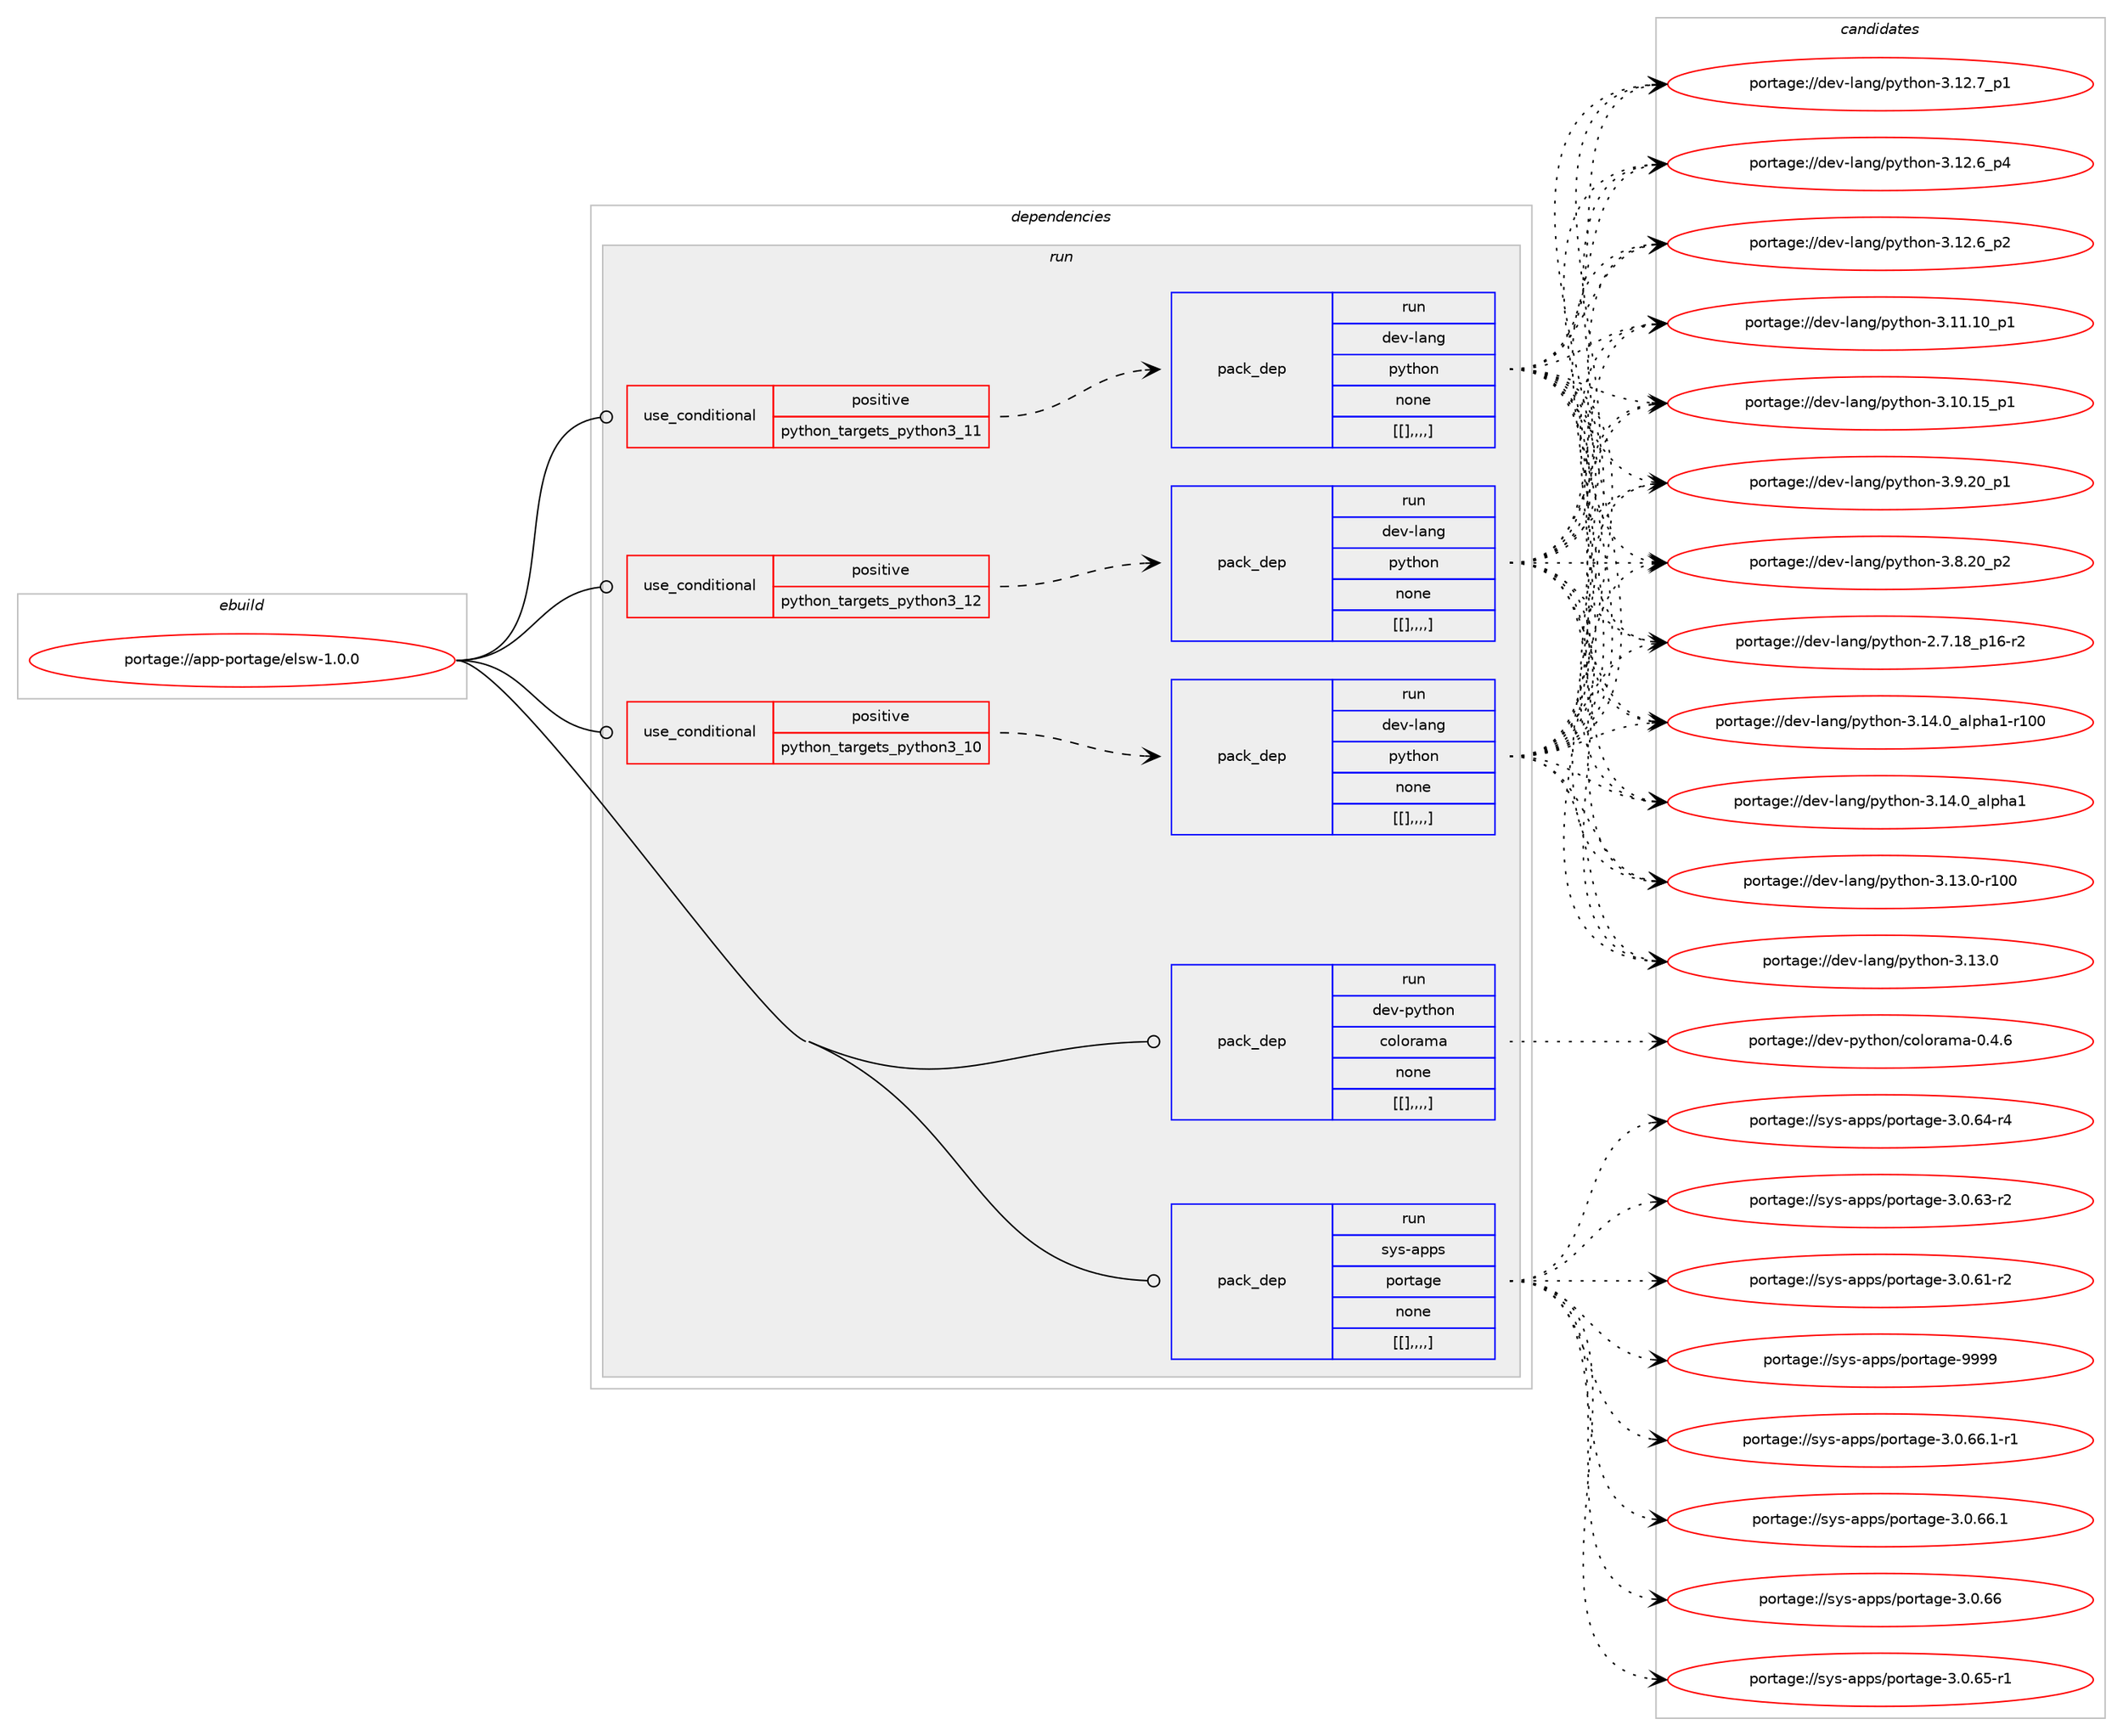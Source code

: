 digraph prolog {

# *************
# Graph options
# *************

newrank=true;
concentrate=true;
compound=true;
graph [rankdir=LR,fontname=Helvetica,fontsize=10,ranksep=1.5];#, ranksep=2.5, nodesep=0.2];
edge  [arrowhead=vee];
node  [fontname=Helvetica,fontsize=10];

# **********
# The ebuild
# **********

subgraph cluster_leftcol {
color=gray;
label=<<i>ebuild</i>>;
id [label="portage://app-portage/elsw-1.0.0", color=red, width=4, href="../app-portage/elsw-1.0.0.svg"];
}

# ****************
# The dependencies
# ****************

subgraph cluster_midcol {
color=gray;
label=<<i>dependencies</i>>;
subgraph cluster_compile {
fillcolor="#eeeeee";
style=filled;
label=<<i>compile</i>>;
}
subgraph cluster_compileandrun {
fillcolor="#eeeeee";
style=filled;
label=<<i>compile and run</i>>;
}
subgraph cluster_run {
fillcolor="#eeeeee";
style=filled;
label=<<i>run</i>>;
subgraph cond15364 {
dependency52503 [label=<<TABLE BORDER="0" CELLBORDER="1" CELLSPACING="0" CELLPADDING="4"><TR><TD ROWSPAN="3" CELLPADDING="10">use_conditional</TD></TR><TR><TD>positive</TD></TR><TR><TD>python_targets_python3_10</TD></TR></TABLE>>, shape=none, color=red];
subgraph pack36646 {
dependency52526 [label=<<TABLE BORDER="0" CELLBORDER="1" CELLSPACING="0" CELLPADDING="4" WIDTH="220"><TR><TD ROWSPAN="6" CELLPADDING="30">pack_dep</TD></TR><TR><TD WIDTH="110">run</TD></TR><TR><TD>dev-lang</TD></TR><TR><TD>python</TD></TR><TR><TD>none</TD></TR><TR><TD>[[],,,,]</TD></TR></TABLE>>, shape=none, color=blue];
}
dependency52503:e -> dependency52526:w [weight=20,style="dashed",arrowhead="vee"];
}
id:e -> dependency52503:w [weight=20,style="solid",arrowhead="odot"];
subgraph cond15378 {
dependency52645 [label=<<TABLE BORDER="0" CELLBORDER="1" CELLSPACING="0" CELLPADDING="4"><TR><TD ROWSPAN="3" CELLPADDING="10">use_conditional</TD></TR><TR><TD>positive</TD></TR><TR><TD>python_targets_python3_11</TD></TR></TABLE>>, shape=none, color=red];
subgraph pack36766 {
dependency52712 [label=<<TABLE BORDER="0" CELLBORDER="1" CELLSPACING="0" CELLPADDING="4" WIDTH="220"><TR><TD ROWSPAN="6" CELLPADDING="30">pack_dep</TD></TR><TR><TD WIDTH="110">run</TD></TR><TR><TD>dev-lang</TD></TR><TR><TD>python</TD></TR><TR><TD>none</TD></TR><TR><TD>[[],,,,]</TD></TR></TABLE>>, shape=none, color=blue];
}
dependency52645:e -> dependency52712:w [weight=20,style="dashed",arrowhead="vee"];
}
id:e -> dependency52645:w [weight=20,style="solid",arrowhead="odot"];
subgraph cond15397 {
dependency52764 [label=<<TABLE BORDER="0" CELLBORDER="1" CELLSPACING="0" CELLPADDING="4"><TR><TD ROWSPAN="3" CELLPADDING="10">use_conditional</TD></TR><TR><TD>positive</TD></TR><TR><TD>python_targets_python3_12</TD></TR></TABLE>>, shape=none, color=red];
subgraph pack36848 {
dependency52769 [label=<<TABLE BORDER="0" CELLBORDER="1" CELLSPACING="0" CELLPADDING="4" WIDTH="220"><TR><TD ROWSPAN="6" CELLPADDING="30">pack_dep</TD></TR><TR><TD WIDTH="110">run</TD></TR><TR><TD>dev-lang</TD></TR><TR><TD>python</TD></TR><TR><TD>none</TD></TR><TR><TD>[[],,,,]</TD></TR></TABLE>>, shape=none, color=blue];
}
dependency52764:e -> dependency52769:w [weight=20,style="dashed",arrowhead="vee"];
}
id:e -> dependency52764:w [weight=20,style="solid",arrowhead="odot"];
subgraph pack36858 {
dependency52773 [label=<<TABLE BORDER="0" CELLBORDER="1" CELLSPACING="0" CELLPADDING="4" WIDTH="220"><TR><TD ROWSPAN="6" CELLPADDING="30">pack_dep</TD></TR><TR><TD WIDTH="110">run</TD></TR><TR><TD>dev-python</TD></TR><TR><TD>colorama</TD></TR><TR><TD>none</TD></TR><TR><TD>[[],,,,]</TD></TR></TABLE>>, shape=none, color=blue];
}
id:e -> dependency52773:w [weight=20,style="solid",arrowhead="odot"];
subgraph pack36863 {
dependency52778 [label=<<TABLE BORDER="0" CELLBORDER="1" CELLSPACING="0" CELLPADDING="4" WIDTH="220"><TR><TD ROWSPAN="6" CELLPADDING="30">pack_dep</TD></TR><TR><TD WIDTH="110">run</TD></TR><TR><TD>sys-apps</TD></TR><TR><TD>portage</TD></TR><TR><TD>none</TD></TR><TR><TD>[[],,,,]</TD></TR></TABLE>>, shape=none, color=blue];
}
id:e -> dependency52778:w [weight=20,style="solid",arrowhead="odot"];
}
}

# **************
# The candidates
# **************

subgraph cluster_choices {
rank=same;
color=gray;
label=<<i>candidates</i>>;

subgraph choice34824 {
color=black;
nodesep=1;
choice100101118451089711010347112121116104111110455146495246489597108112104974945114494848 [label="portage://dev-lang/python-3.14.0_alpha1-r100", color=red, width=4,href="../dev-lang/python-3.14.0_alpha1-r100.svg"];
choice1001011184510897110103471121211161041111104551464952464895971081121049749 [label="portage://dev-lang/python-3.14.0_alpha1", color=red, width=4,href="../dev-lang/python-3.14.0_alpha1.svg"];
choice1001011184510897110103471121211161041111104551464951464845114494848 [label="portage://dev-lang/python-3.13.0-r100", color=red, width=4,href="../dev-lang/python-3.13.0-r100.svg"];
choice10010111845108971101034711212111610411111045514649514648 [label="portage://dev-lang/python-3.13.0", color=red, width=4,href="../dev-lang/python-3.13.0.svg"];
choice100101118451089711010347112121116104111110455146495046559511249 [label="portage://dev-lang/python-3.12.7_p1", color=red, width=4,href="../dev-lang/python-3.12.7_p1.svg"];
choice100101118451089711010347112121116104111110455146495046549511252 [label="portage://dev-lang/python-3.12.6_p4", color=red, width=4,href="../dev-lang/python-3.12.6_p4.svg"];
choice100101118451089711010347112121116104111110455146495046549511250 [label="portage://dev-lang/python-3.12.6_p2", color=red, width=4,href="../dev-lang/python-3.12.6_p2.svg"];
choice10010111845108971101034711212111610411111045514649494649489511249 [label="portage://dev-lang/python-3.11.10_p1", color=red, width=4,href="../dev-lang/python-3.11.10_p1.svg"];
choice10010111845108971101034711212111610411111045514649484649539511249 [label="portage://dev-lang/python-3.10.15_p1", color=red, width=4,href="../dev-lang/python-3.10.15_p1.svg"];
choice100101118451089711010347112121116104111110455146574650489511249 [label="portage://dev-lang/python-3.9.20_p1", color=red, width=4,href="../dev-lang/python-3.9.20_p1.svg"];
choice100101118451089711010347112121116104111110455146564650489511250 [label="portage://dev-lang/python-3.8.20_p2", color=red, width=4,href="../dev-lang/python-3.8.20_p2.svg"];
choice100101118451089711010347112121116104111110455046554649569511249544511450 [label="portage://dev-lang/python-2.7.18_p16-r2", color=red, width=4,href="../dev-lang/python-2.7.18_p16-r2.svg"];
dependency52526:e -> choice100101118451089711010347112121116104111110455146495246489597108112104974945114494848:w [style=dotted,weight="100"];
dependency52526:e -> choice1001011184510897110103471121211161041111104551464952464895971081121049749:w [style=dotted,weight="100"];
dependency52526:e -> choice1001011184510897110103471121211161041111104551464951464845114494848:w [style=dotted,weight="100"];
dependency52526:e -> choice10010111845108971101034711212111610411111045514649514648:w [style=dotted,weight="100"];
dependency52526:e -> choice100101118451089711010347112121116104111110455146495046559511249:w [style=dotted,weight="100"];
dependency52526:e -> choice100101118451089711010347112121116104111110455146495046549511252:w [style=dotted,weight="100"];
dependency52526:e -> choice100101118451089711010347112121116104111110455146495046549511250:w [style=dotted,weight="100"];
dependency52526:e -> choice10010111845108971101034711212111610411111045514649494649489511249:w [style=dotted,weight="100"];
dependency52526:e -> choice10010111845108971101034711212111610411111045514649484649539511249:w [style=dotted,weight="100"];
dependency52526:e -> choice100101118451089711010347112121116104111110455146574650489511249:w [style=dotted,weight="100"];
dependency52526:e -> choice100101118451089711010347112121116104111110455146564650489511250:w [style=dotted,weight="100"];
dependency52526:e -> choice100101118451089711010347112121116104111110455046554649569511249544511450:w [style=dotted,weight="100"];
}
subgraph choice34870 {
color=black;
nodesep=1;
choice100101118451089711010347112121116104111110455146495246489597108112104974945114494848 [label="portage://dev-lang/python-3.14.0_alpha1-r100", color=red, width=4,href="../dev-lang/python-3.14.0_alpha1-r100.svg"];
choice1001011184510897110103471121211161041111104551464952464895971081121049749 [label="portage://dev-lang/python-3.14.0_alpha1", color=red, width=4,href="../dev-lang/python-3.14.0_alpha1.svg"];
choice1001011184510897110103471121211161041111104551464951464845114494848 [label="portage://dev-lang/python-3.13.0-r100", color=red, width=4,href="../dev-lang/python-3.13.0-r100.svg"];
choice10010111845108971101034711212111610411111045514649514648 [label="portage://dev-lang/python-3.13.0", color=red, width=4,href="../dev-lang/python-3.13.0.svg"];
choice100101118451089711010347112121116104111110455146495046559511249 [label="portage://dev-lang/python-3.12.7_p1", color=red, width=4,href="../dev-lang/python-3.12.7_p1.svg"];
choice100101118451089711010347112121116104111110455146495046549511252 [label="portage://dev-lang/python-3.12.6_p4", color=red, width=4,href="../dev-lang/python-3.12.6_p4.svg"];
choice100101118451089711010347112121116104111110455146495046549511250 [label="portage://dev-lang/python-3.12.6_p2", color=red, width=4,href="../dev-lang/python-3.12.6_p2.svg"];
choice10010111845108971101034711212111610411111045514649494649489511249 [label="portage://dev-lang/python-3.11.10_p1", color=red, width=4,href="../dev-lang/python-3.11.10_p1.svg"];
choice10010111845108971101034711212111610411111045514649484649539511249 [label="portage://dev-lang/python-3.10.15_p1", color=red, width=4,href="../dev-lang/python-3.10.15_p1.svg"];
choice100101118451089711010347112121116104111110455146574650489511249 [label="portage://dev-lang/python-3.9.20_p1", color=red, width=4,href="../dev-lang/python-3.9.20_p1.svg"];
choice100101118451089711010347112121116104111110455146564650489511250 [label="portage://dev-lang/python-3.8.20_p2", color=red, width=4,href="../dev-lang/python-3.8.20_p2.svg"];
choice100101118451089711010347112121116104111110455046554649569511249544511450 [label="portage://dev-lang/python-2.7.18_p16-r2", color=red, width=4,href="../dev-lang/python-2.7.18_p16-r2.svg"];
dependency52712:e -> choice100101118451089711010347112121116104111110455146495246489597108112104974945114494848:w [style=dotted,weight="100"];
dependency52712:e -> choice1001011184510897110103471121211161041111104551464952464895971081121049749:w [style=dotted,weight="100"];
dependency52712:e -> choice1001011184510897110103471121211161041111104551464951464845114494848:w [style=dotted,weight="100"];
dependency52712:e -> choice10010111845108971101034711212111610411111045514649514648:w [style=dotted,weight="100"];
dependency52712:e -> choice100101118451089711010347112121116104111110455146495046559511249:w [style=dotted,weight="100"];
dependency52712:e -> choice100101118451089711010347112121116104111110455146495046549511252:w [style=dotted,weight="100"];
dependency52712:e -> choice100101118451089711010347112121116104111110455146495046549511250:w [style=dotted,weight="100"];
dependency52712:e -> choice10010111845108971101034711212111610411111045514649494649489511249:w [style=dotted,weight="100"];
dependency52712:e -> choice10010111845108971101034711212111610411111045514649484649539511249:w [style=dotted,weight="100"];
dependency52712:e -> choice100101118451089711010347112121116104111110455146574650489511249:w [style=dotted,weight="100"];
dependency52712:e -> choice100101118451089711010347112121116104111110455146564650489511250:w [style=dotted,weight="100"];
dependency52712:e -> choice100101118451089711010347112121116104111110455046554649569511249544511450:w [style=dotted,weight="100"];
}
subgraph choice34900 {
color=black;
nodesep=1;
choice100101118451089711010347112121116104111110455146495246489597108112104974945114494848 [label="portage://dev-lang/python-3.14.0_alpha1-r100", color=red, width=4,href="../dev-lang/python-3.14.0_alpha1-r100.svg"];
choice1001011184510897110103471121211161041111104551464952464895971081121049749 [label="portage://dev-lang/python-3.14.0_alpha1", color=red, width=4,href="../dev-lang/python-3.14.0_alpha1.svg"];
choice1001011184510897110103471121211161041111104551464951464845114494848 [label="portage://dev-lang/python-3.13.0-r100", color=red, width=4,href="../dev-lang/python-3.13.0-r100.svg"];
choice10010111845108971101034711212111610411111045514649514648 [label="portage://dev-lang/python-3.13.0", color=red, width=4,href="../dev-lang/python-3.13.0.svg"];
choice100101118451089711010347112121116104111110455146495046559511249 [label="portage://dev-lang/python-3.12.7_p1", color=red, width=4,href="../dev-lang/python-3.12.7_p1.svg"];
choice100101118451089711010347112121116104111110455146495046549511252 [label="portage://dev-lang/python-3.12.6_p4", color=red, width=4,href="../dev-lang/python-3.12.6_p4.svg"];
choice100101118451089711010347112121116104111110455146495046549511250 [label="portage://dev-lang/python-3.12.6_p2", color=red, width=4,href="../dev-lang/python-3.12.6_p2.svg"];
choice10010111845108971101034711212111610411111045514649494649489511249 [label="portage://dev-lang/python-3.11.10_p1", color=red, width=4,href="../dev-lang/python-3.11.10_p1.svg"];
choice10010111845108971101034711212111610411111045514649484649539511249 [label="portage://dev-lang/python-3.10.15_p1", color=red, width=4,href="../dev-lang/python-3.10.15_p1.svg"];
choice100101118451089711010347112121116104111110455146574650489511249 [label="portage://dev-lang/python-3.9.20_p1", color=red, width=4,href="../dev-lang/python-3.9.20_p1.svg"];
choice100101118451089711010347112121116104111110455146564650489511250 [label="portage://dev-lang/python-3.8.20_p2", color=red, width=4,href="../dev-lang/python-3.8.20_p2.svg"];
choice100101118451089711010347112121116104111110455046554649569511249544511450 [label="portage://dev-lang/python-2.7.18_p16-r2", color=red, width=4,href="../dev-lang/python-2.7.18_p16-r2.svg"];
dependency52769:e -> choice100101118451089711010347112121116104111110455146495246489597108112104974945114494848:w [style=dotted,weight="100"];
dependency52769:e -> choice1001011184510897110103471121211161041111104551464952464895971081121049749:w [style=dotted,weight="100"];
dependency52769:e -> choice1001011184510897110103471121211161041111104551464951464845114494848:w [style=dotted,weight="100"];
dependency52769:e -> choice10010111845108971101034711212111610411111045514649514648:w [style=dotted,weight="100"];
dependency52769:e -> choice100101118451089711010347112121116104111110455146495046559511249:w [style=dotted,weight="100"];
dependency52769:e -> choice100101118451089711010347112121116104111110455146495046549511252:w [style=dotted,weight="100"];
dependency52769:e -> choice100101118451089711010347112121116104111110455146495046549511250:w [style=dotted,weight="100"];
dependency52769:e -> choice10010111845108971101034711212111610411111045514649494649489511249:w [style=dotted,weight="100"];
dependency52769:e -> choice10010111845108971101034711212111610411111045514649484649539511249:w [style=dotted,weight="100"];
dependency52769:e -> choice100101118451089711010347112121116104111110455146574650489511249:w [style=dotted,weight="100"];
dependency52769:e -> choice100101118451089711010347112121116104111110455146564650489511250:w [style=dotted,weight="100"];
dependency52769:e -> choice100101118451089711010347112121116104111110455046554649569511249544511450:w [style=dotted,weight="100"];
}
subgraph choice34984 {
color=black;
nodesep=1;
choice1001011184511212111610411111047991111081111149710997454846524654 [label="portage://dev-python/colorama-0.4.6", color=red, width=4,href="../dev-python/colorama-0.4.6.svg"];
dependency52773:e -> choice1001011184511212111610411111047991111081111149710997454846524654:w [style=dotted,weight="100"];
}
subgraph choice34989 {
color=black;
nodesep=1;
choice115121115459711211211547112111114116971031014557575757 [label="portage://sys-apps/portage-9999", color=red, width=4,href="../sys-apps/portage-9999.svg"];
choice115121115459711211211547112111114116971031014551464846545446494511449 [label="portage://sys-apps/portage-3.0.66.1-r1", color=red, width=4,href="../sys-apps/portage-3.0.66.1-r1.svg"];
choice11512111545971121121154711211111411697103101455146484654544649 [label="portage://sys-apps/portage-3.0.66.1", color=red, width=4,href="../sys-apps/portage-3.0.66.1.svg"];
choice1151211154597112112115471121111141169710310145514648465454 [label="portage://sys-apps/portage-3.0.66", color=red, width=4,href="../sys-apps/portage-3.0.66.svg"];
choice11512111545971121121154711211111411697103101455146484654534511449 [label="portage://sys-apps/portage-3.0.65-r1", color=red, width=4,href="../sys-apps/portage-3.0.65-r1.svg"];
choice11512111545971121121154711211111411697103101455146484654524511452 [label="portage://sys-apps/portage-3.0.64-r4", color=red, width=4,href="../sys-apps/portage-3.0.64-r4.svg"];
choice11512111545971121121154711211111411697103101455146484654514511450 [label="portage://sys-apps/portage-3.0.63-r2", color=red, width=4,href="../sys-apps/portage-3.0.63-r2.svg"];
choice11512111545971121121154711211111411697103101455146484654494511450 [label="portage://sys-apps/portage-3.0.61-r2", color=red, width=4,href="../sys-apps/portage-3.0.61-r2.svg"];
dependency52778:e -> choice115121115459711211211547112111114116971031014557575757:w [style=dotted,weight="100"];
dependency52778:e -> choice115121115459711211211547112111114116971031014551464846545446494511449:w [style=dotted,weight="100"];
dependency52778:e -> choice11512111545971121121154711211111411697103101455146484654544649:w [style=dotted,weight="100"];
dependency52778:e -> choice1151211154597112112115471121111141169710310145514648465454:w [style=dotted,weight="100"];
dependency52778:e -> choice11512111545971121121154711211111411697103101455146484654534511449:w [style=dotted,weight="100"];
dependency52778:e -> choice11512111545971121121154711211111411697103101455146484654524511452:w [style=dotted,weight="100"];
dependency52778:e -> choice11512111545971121121154711211111411697103101455146484654514511450:w [style=dotted,weight="100"];
dependency52778:e -> choice11512111545971121121154711211111411697103101455146484654494511450:w [style=dotted,weight="100"];
}
}

}
